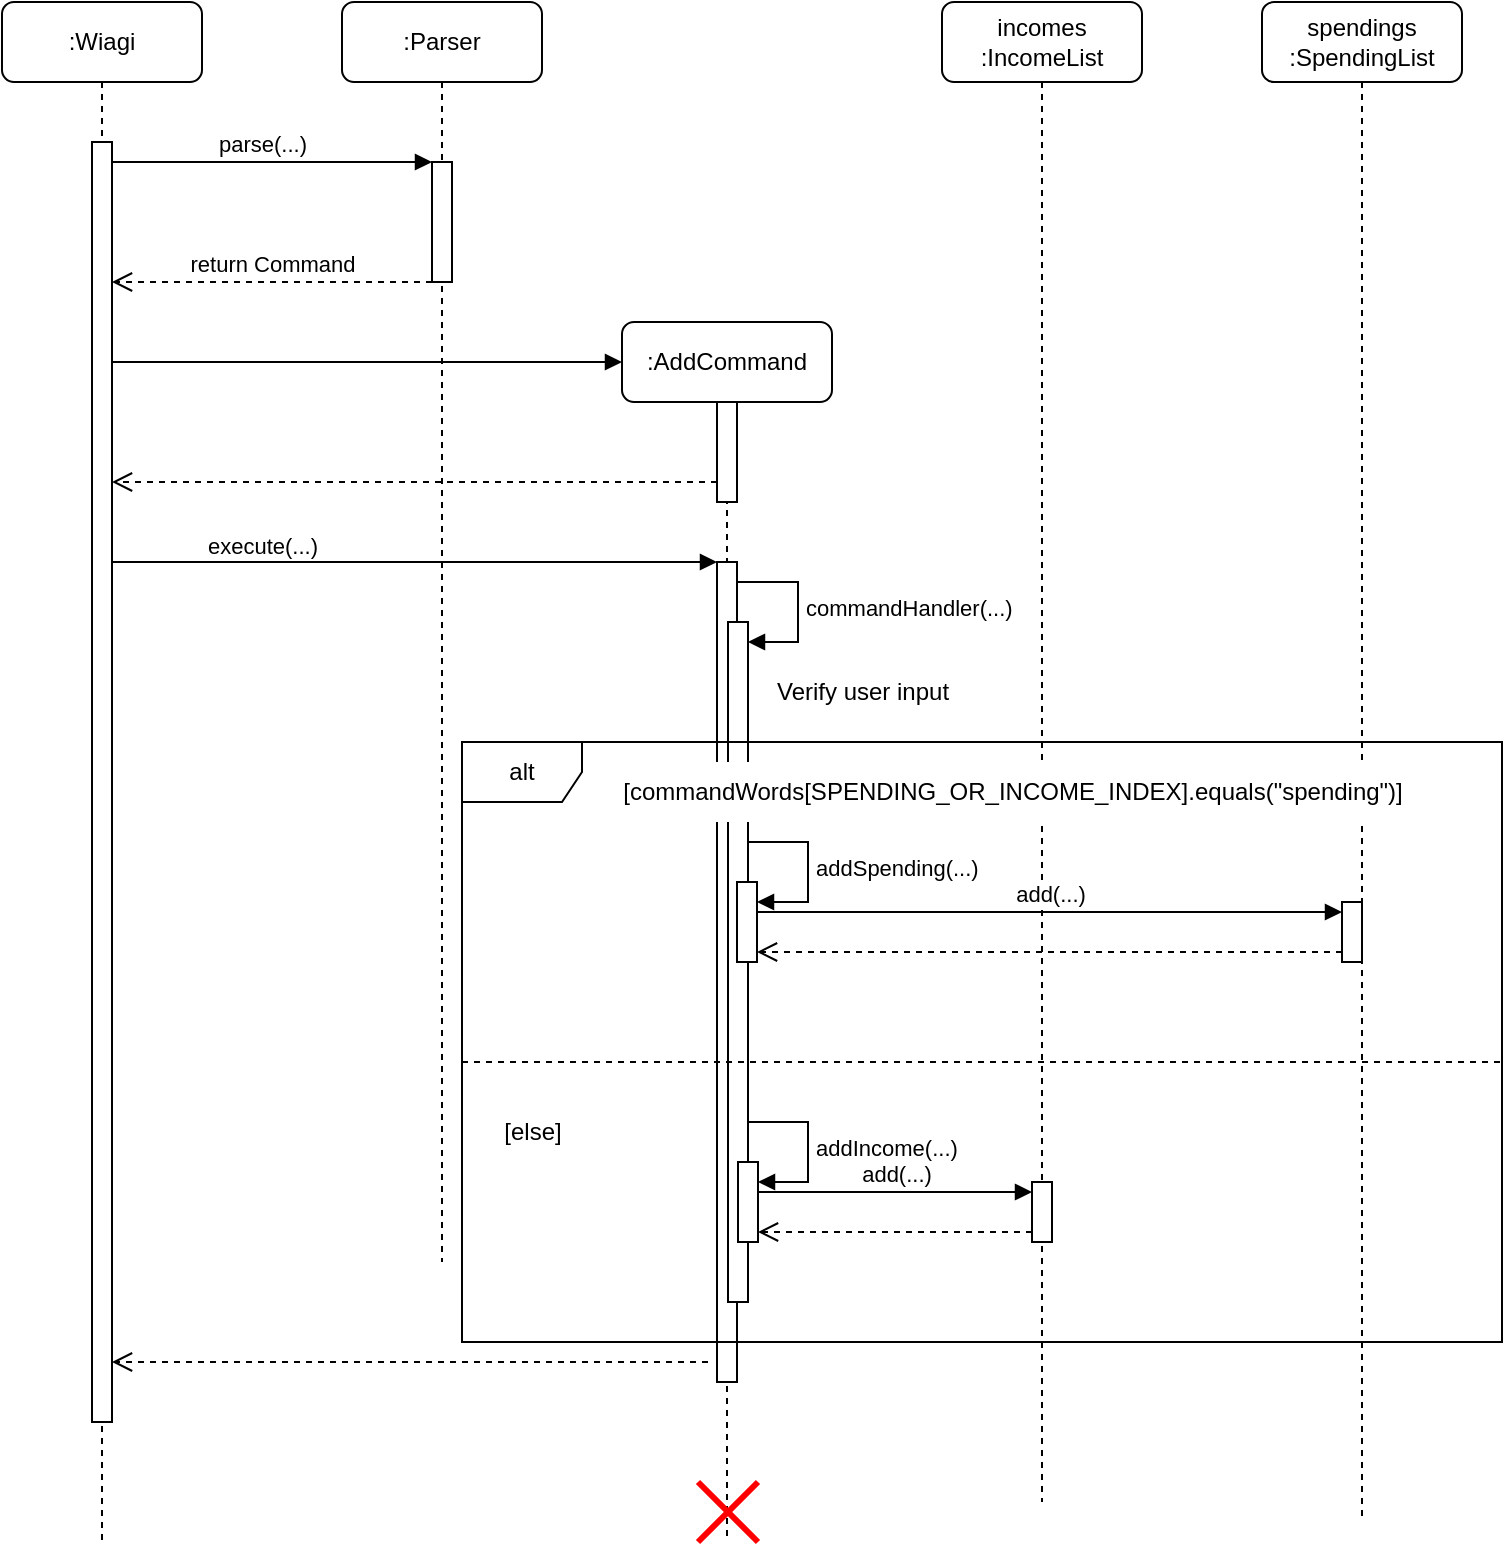 <mxfile version="24.8.3">
  <diagram name="Page-1" id="2YBvvXClWsGukQMizWep">
    <mxGraphModel dx="1168" dy="853" grid="1" gridSize="10" guides="1" tooltips="1" connect="1" arrows="1" fold="1" page="1" pageScale="1" pageWidth="850" pageHeight="1100" math="0" shadow="0">
      <root>
        <mxCell id="0" />
        <mxCell id="1" parent="0" />
        <mxCell id="aM9ryv3xv72pqoxQDRHE-1" value=":Wiagi" style="shape=umlLifeline;perimeter=lifelinePerimeter;whiteSpace=wrap;html=1;container=0;dropTarget=0;collapsible=0;recursiveResize=0;outlineConnect=0;portConstraint=eastwest;newEdgeStyle={&quot;edgeStyle&quot;:&quot;elbowEdgeStyle&quot;,&quot;elbow&quot;:&quot;vertical&quot;,&quot;curved&quot;:0,&quot;rounded&quot;:0};rounded=1;" parent="1" vertex="1">
          <mxGeometry x="40" y="40" width="100" height="770" as="geometry" />
        </mxCell>
        <mxCell id="aM9ryv3xv72pqoxQDRHE-2" value="" style="html=1;points=[];perimeter=orthogonalPerimeter;outlineConnect=0;targetShapes=umlLifeline;portConstraint=eastwest;newEdgeStyle={&quot;edgeStyle&quot;:&quot;elbowEdgeStyle&quot;,&quot;elbow&quot;:&quot;vertical&quot;,&quot;curved&quot;:0,&quot;rounded&quot;:0};" parent="aM9ryv3xv72pqoxQDRHE-1" vertex="1">
          <mxGeometry x="45" y="70" width="10" height="640" as="geometry" />
        </mxCell>
        <mxCell id="aM9ryv3xv72pqoxQDRHE-5" value=":AddCommand" style="shape=umlLifeline;rounded=1;whiteSpace=wrap;html=1;container=0;dropTarget=0;collapsible=0;recursiveResize=0;outlineConnect=0;portConstraint=eastwest;newEdgeStyle={&quot;curved&quot;:0,&quot;rounded&quot;:0};targetShapes=umlLifeline;participant=label;points=[[0,0,0,0,5],[0,1,0,0,-5],[1,0,0,0,5],[1,1,0,0,-5]];perimeter=rectanglePerimeter;" parent="1" vertex="1">
          <mxGeometry x="350" y="200" width="105" height="610" as="geometry" />
        </mxCell>
        <mxCell id="1ialCVmugB1Czv88WBpj-9" value="" style="html=1;points=[];perimeter=orthogonalPerimeter;outlineConnect=0;targetShapes=umlLifeline;portConstraint=eastwest;newEdgeStyle={&quot;edgeStyle&quot;:&quot;elbowEdgeStyle&quot;,&quot;elbow&quot;:&quot;vertical&quot;,&quot;curved&quot;:0,&quot;rounded&quot;:0};" vertex="1" parent="aM9ryv3xv72pqoxQDRHE-5">
          <mxGeometry x="47.5" y="40" width="10" height="50" as="geometry" />
        </mxCell>
        <mxCell id="aM9ryv3xv72pqoxQDRHE-6" value="" style="html=1;points=[];perimeter=orthogonalPerimeter;outlineConnect=0;targetShapes=umlLifeline;portConstraint=eastwest;newEdgeStyle={&quot;edgeStyle&quot;:&quot;elbowEdgeStyle&quot;,&quot;elbow&quot;:&quot;vertical&quot;,&quot;curved&quot;:0,&quot;rounded&quot;:0};" parent="aM9ryv3xv72pqoxQDRHE-5" vertex="1">
          <mxGeometry x="47.5" y="120" width="10" height="410" as="geometry" />
        </mxCell>
        <mxCell id="1ialCVmugB1Czv88WBpj-36" value="" style="html=1;points=[[0,0,0,0,5],[0,1,0,0,-5],[1,0,0,0,5],[1,1,0,0,-5]];perimeter=orthogonalPerimeter;outlineConnect=0;targetShapes=umlLifeline;portConstraint=eastwest;newEdgeStyle={&quot;curved&quot;:0,&quot;rounded&quot;:0};" vertex="1" parent="aM9ryv3xv72pqoxQDRHE-5">
          <mxGeometry x="53" y="150" width="10" height="340" as="geometry" />
        </mxCell>
        <mxCell id="1ialCVmugB1Czv88WBpj-37" value="commandHandler(...)" style="html=1;align=left;spacingLeft=2;endArrow=block;rounded=0;edgeStyle=orthogonalEdgeStyle;curved=0;rounded=0;" edge="1" target="1ialCVmugB1Czv88WBpj-36" parent="aM9ryv3xv72pqoxQDRHE-5">
          <mxGeometry relative="1" as="geometry">
            <mxPoint x="58" y="130" as="sourcePoint" />
            <Array as="points">
              <mxPoint x="88" y="160" />
            </Array>
          </mxGeometry>
        </mxCell>
        <mxCell id="1ialCVmugB1Czv88WBpj-59" value="" style="html=1;points=[[0,0,0,0,5],[0,1,0,0,-5],[1,0,0,0,5],[1,1,0,0,-5]];perimeter=orthogonalPerimeter;outlineConnect=0;targetShapes=umlLifeline;portConstraint=eastwest;newEdgeStyle={&quot;curved&quot;:0,&quot;rounded&quot;:0};" vertex="1" parent="aM9ryv3xv72pqoxQDRHE-5">
          <mxGeometry x="57.5" y="280" width="10" height="40" as="geometry" />
        </mxCell>
        <mxCell id="1ialCVmugB1Czv88WBpj-85" value="" style="shape=umlDestroy;whiteSpace=wrap;html=1;strokeWidth=3;targetShapes=umlLifeline;strokeColor=#FF0000;" vertex="1" parent="aM9ryv3xv72pqoxQDRHE-5">
          <mxGeometry x="38" y="580" width="30" height="30" as="geometry" />
        </mxCell>
        <mxCell id="aM9ryv3xv72pqoxQDRHE-7" value="parse(...)" style="html=1;verticalAlign=bottom;endArrow=block;edgeStyle=elbowEdgeStyle;elbow=vertical;curved=0;rounded=0;" parent="1" target="1ialCVmugB1Czv88WBpj-15" edge="1">
          <mxGeometry x="0.346" relative="1" as="geometry">
            <mxPoint x="195" y="120" as="sourcePoint" />
            <Array as="points">
              <mxPoint x="95" y="120" />
            </Array>
            <mxPoint x="425" y="120" as="targetPoint" />
            <mxPoint as="offset" />
          </mxGeometry>
        </mxCell>
        <mxCell id="aM9ryv3xv72pqoxQDRHE-8" value="return Command" style="html=1;verticalAlign=bottom;endArrow=open;dashed=1;endSize=8;edgeStyle=elbowEdgeStyle;elbow=vertical;curved=0;rounded=0;" parent="1" source="1ialCVmugB1Czv88WBpj-15" target="aM9ryv3xv72pqoxQDRHE-2" edge="1">
          <mxGeometry relative="1" as="geometry">
            <mxPoint x="100" y="180" as="targetPoint" />
            <Array as="points">
              <mxPoint x="195" y="180" />
            </Array>
            <mxPoint x="425" y="180" as="sourcePoint" />
          </mxGeometry>
        </mxCell>
        <mxCell id="1ialCVmugB1Czv88WBpj-14" value=":Parser" style="shape=umlLifeline;rounded=1;perimeter=lifelinePerimeter;whiteSpace=wrap;html=1;container=0;dropTarget=0;collapsible=0;recursiveResize=0;outlineConnect=0;portConstraint=eastwest;newEdgeStyle={&quot;edgeStyle&quot;:&quot;elbowEdgeStyle&quot;,&quot;elbow&quot;:&quot;vertical&quot;,&quot;curved&quot;:0,&quot;rounded&quot;:0};" vertex="1" parent="1">
          <mxGeometry x="210" y="40" width="100" height="630" as="geometry" />
        </mxCell>
        <mxCell id="1ialCVmugB1Czv88WBpj-15" value="" style="html=1;points=[];perimeter=orthogonalPerimeter;outlineConnect=0;targetShapes=umlLifeline;portConstraint=eastwest;newEdgeStyle={&quot;edgeStyle&quot;:&quot;elbowEdgeStyle&quot;,&quot;elbow&quot;:&quot;vertical&quot;,&quot;curved&quot;:0,&quot;rounded&quot;:0};" vertex="1" parent="1ialCVmugB1Czv88WBpj-14">
          <mxGeometry x="45" y="80" width="10" height="60" as="geometry" />
        </mxCell>
        <mxCell id="1ialCVmugB1Czv88WBpj-17" value="" style="html=1;verticalAlign=bottom;endArrow=block;edgeStyle=elbowEdgeStyle;elbow=vertical;curved=0;rounded=0;" edge="1" parent="1" target="aM9ryv3xv72pqoxQDRHE-5">
          <mxGeometry x="0.346" relative="1" as="geometry">
            <mxPoint x="195" y="220" as="sourcePoint" />
            <Array as="points">
              <mxPoint x="95" y="220" />
            </Array>
            <mxPoint x="375" y="220" as="targetPoint" />
            <mxPoint as="offset" />
          </mxGeometry>
        </mxCell>
        <mxCell id="1ialCVmugB1Czv88WBpj-18" value="" style="html=1;verticalAlign=bottom;endArrow=open;dashed=1;endSize=8;edgeStyle=elbowEdgeStyle;elbow=vertical;curved=0;rounded=0;" edge="1" parent="1" source="1ialCVmugB1Czv88WBpj-9" target="aM9ryv3xv72pqoxQDRHE-2">
          <mxGeometry x="0.003" relative="1" as="geometry">
            <mxPoint x="100" y="280" as="targetPoint" />
            <Array as="points">
              <mxPoint x="200" y="280" />
            </Array>
            <mxPoint x="400" y="280" as="sourcePoint" />
            <mxPoint as="offset" />
          </mxGeometry>
        </mxCell>
        <mxCell id="1ialCVmugB1Czv88WBpj-38" value="alt" style="shape=umlFrame;whiteSpace=wrap;html=1;pointerEvents=0;" vertex="1" parent="1">
          <mxGeometry x="270" y="410" width="520" height="300" as="geometry" />
        </mxCell>
        <mxCell id="1ialCVmugB1Czv88WBpj-40" value="" style="html=1;verticalAlign=bottom;endArrow=block;edgeStyle=elbowEdgeStyle;elbow=vertical;curved=0;rounded=0;" edge="1" parent="1" target="aM9ryv3xv72pqoxQDRHE-6">
          <mxGeometry x="0.346" relative="1" as="geometry">
            <mxPoint x="195" y="320" as="sourcePoint" />
            <Array as="points">
              <mxPoint x="95" y="320" />
            </Array>
            <mxPoint x="350" y="320" as="targetPoint" />
            <mxPoint as="offset" />
          </mxGeometry>
        </mxCell>
        <mxCell id="1ialCVmugB1Czv88WBpj-41" value="execute(...)" style="edgeLabel;html=1;align=center;verticalAlign=middle;resizable=0;points=[];" vertex="1" connectable="0" parent="1ialCVmugB1Czv88WBpj-40">
          <mxGeometry x="-0.036" y="8" relative="1" as="geometry">
            <mxPoint x="-19" as="offset" />
          </mxGeometry>
        </mxCell>
        <mxCell id="1ialCVmugB1Czv88WBpj-42" value="Verify user input" style="text;html=1;align=center;verticalAlign=middle;resizable=0;points=[];autosize=1;strokeColor=none;fillColor=none;" vertex="1" parent="1">
          <mxGeometry x="415" y="370" width="110" height="30" as="geometry" />
        </mxCell>
        <mxCell id="1ialCVmugB1Czv88WBpj-48" value="[else]" style="text;html=1;align=center;verticalAlign=middle;resizable=0;points=[];autosize=1;strokeColor=none;fillColor=default;" vertex="1" parent="1">
          <mxGeometry x="280" y="590" width="50" height="30" as="geometry" />
        </mxCell>
        <mxCell id="1ialCVmugB1Czv88WBpj-51" value="incomes :IncomeList" style="shape=umlLifeline;rounded=1;perimeter=lifelinePerimeter;whiteSpace=wrap;html=1;container=0;dropTarget=0;collapsible=0;recursiveResize=0;outlineConnect=0;portConstraint=eastwest;newEdgeStyle={&quot;edgeStyle&quot;:&quot;elbowEdgeStyle&quot;,&quot;elbow&quot;:&quot;vertical&quot;,&quot;curved&quot;:0,&quot;rounded&quot;:0};" vertex="1" parent="1">
          <mxGeometry x="510" y="40" width="100" height="750" as="geometry" />
        </mxCell>
        <mxCell id="1ialCVmugB1Czv88WBpj-81" value="" style="html=1;points=[[0,0,0,0,5],[0,1,0,0,-5],[1,0,0,0,5],[1,1,0,0,-5]];perimeter=orthogonalPerimeter;outlineConnect=0;targetShapes=umlLifeline;portConstraint=eastwest;newEdgeStyle={&quot;curved&quot;:0,&quot;rounded&quot;:0};" vertex="1" parent="1ialCVmugB1Czv88WBpj-51">
          <mxGeometry x="45" y="590" width="10" height="30" as="geometry" />
        </mxCell>
        <mxCell id="1ialCVmugB1Czv88WBpj-53" value="spendings :SpendingList" style="shape=umlLifeline;rounded=1;perimeter=lifelinePerimeter;whiteSpace=wrap;html=1;container=0;dropTarget=0;collapsible=0;recursiveResize=0;outlineConnect=0;portConstraint=eastwest;newEdgeStyle={&quot;edgeStyle&quot;:&quot;elbowEdgeStyle&quot;,&quot;elbow&quot;:&quot;vertical&quot;,&quot;curved&quot;:0,&quot;rounded&quot;:0};" vertex="1" parent="1">
          <mxGeometry x="670" y="40" width="100" height="760" as="geometry" />
        </mxCell>
        <mxCell id="1ialCVmugB1Czv88WBpj-73" value="" style="html=1;points=[[0,0,0,0,5],[0,1,0,0,-5],[1,0,0,0,5],[1,1,0,0,-5]];perimeter=orthogonalPerimeter;outlineConnect=0;targetShapes=umlLifeline;portConstraint=eastwest;newEdgeStyle={&quot;curved&quot;:0,&quot;rounded&quot;:0};" vertex="1" parent="1ialCVmugB1Czv88WBpj-53">
          <mxGeometry x="40" y="450" width="10" height="30" as="geometry" />
        </mxCell>
        <mxCell id="1ialCVmugB1Czv88WBpj-43" value="[commandWords[SPENDING_OR_INCOME_INDEX].equals(&quot;spending&quot;)]" style="text;html=1;align=center;verticalAlign=middle;resizable=0;points=[];autosize=1;strokeColor=none;fillColor=default;shadow=0;" vertex="1" parent="1">
          <mxGeometry x="340" y="420" width="410" height="30" as="geometry" />
        </mxCell>
        <mxCell id="1ialCVmugB1Czv88WBpj-60" value="addSpending(...)" style="html=1;align=left;spacingLeft=2;endArrow=block;rounded=0;edgeStyle=orthogonalEdgeStyle;curved=0;rounded=0;" edge="1" target="1ialCVmugB1Czv88WBpj-59" parent="1">
          <mxGeometry relative="1" as="geometry">
            <mxPoint x="413" y="460" as="sourcePoint" />
            <Array as="points">
              <mxPoint x="443" y="490" />
            </Array>
          </mxGeometry>
        </mxCell>
        <mxCell id="1ialCVmugB1Czv88WBpj-66" value="" style="html=1;points=[[0,0,0,0,5],[0,1,0,0,-5],[1,0,0,0,5],[1,1,0,0,-5]];perimeter=orthogonalPerimeter;outlineConnect=0;targetShapes=umlLifeline;portConstraint=eastwest;newEdgeStyle={&quot;curved&quot;:0,&quot;rounded&quot;:0};" vertex="1" parent="1">
          <mxGeometry x="408" y="620" width="10" height="40" as="geometry" />
        </mxCell>
        <mxCell id="1ialCVmugB1Czv88WBpj-67" value="addIncome(...)" style="html=1;align=left;spacingLeft=2;endArrow=block;rounded=0;edgeStyle=orthogonalEdgeStyle;curved=0;rounded=0;" edge="1" target="1ialCVmugB1Czv88WBpj-66" parent="1">
          <mxGeometry x="0.012" relative="1" as="geometry">
            <mxPoint x="413" y="600" as="sourcePoint" />
            <Array as="points">
              <mxPoint x="443" y="630" />
            </Array>
            <mxPoint as="offset" />
          </mxGeometry>
        </mxCell>
        <mxCell id="1ialCVmugB1Czv88WBpj-75" value="" style="html=1;verticalAlign=bottom;endArrow=open;dashed=1;endSize=8;curved=0;rounded=0;exitX=0;exitY=1;exitDx=0;exitDy=-5;entryX=1;entryY=1;entryDx=0;entryDy=-5;entryPerimeter=0;" edge="1" source="1ialCVmugB1Czv88WBpj-73" parent="1" target="1ialCVmugB1Czv88WBpj-59">
          <mxGeometry relative="1" as="geometry">
            <mxPoint x="640" y="565" as="targetPoint" />
          </mxGeometry>
        </mxCell>
        <mxCell id="1ialCVmugB1Czv88WBpj-74" value="add(...)" style="html=1;verticalAlign=bottom;endArrow=block;curved=0;rounded=0;entryX=0;entryY=0;entryDx=0;entryDy=5;" edge="1" target="1ialCVmugB1Czv88WBpj-73" parent="1" source="1ialCVmugB1Czv88WBpj-59">
          <mxGeometry relative="1" as="geometry">
            <mxPoint x="640" y="495" as="sourcePoint" />
          </mxGeometry>
        </mxCell>
        <mxCell id="1ialCVmugB1Czv88WBpj-82" value="add(...)" style="html=1;verticalAlign=bottom;endArrow=block;curved=0;rounded=0;entryX=0;entryY=0;entryDx=0;entryDy=5;" edge="1" target="1ialCVmugB1Czv88WBpj-81" parent="1" source="1ialCVmugB1Czv88WBpj-66">
          <mxGeometry relative="1" as="geometry">
            <mxPoint x="485" y="635" as="sourcePoint" />
          </mxGeometry>
        </mxCell>
        <mxCell id="1ialCVmugB1Czv88WBpj-83" value="" style="html=1;verticalAlign=bottom;endArrow=open;dashed=1;endSize=8;curved=0;rounded=0;exitX=0;exitY=1;exitDx=0;exitDy=-5;entryX=1;entryY=1;entryDx=0;entryDy=-5;entryPerimeter=0;" edge="1" source="1ialCVmugB1Czv88WBpj-81" parent="1" target="1ialCVmugB1Czv88WBpj-66">
          <mxGeometry relative="1" as="geometry">
            <mxPoint x="485" y="705" as="targetPoint" />
          </mxGeometry>
        </mxCell>
        <mxCell id="1ialCVmugB1Czv88WBpj-84" value="" style="endArrow=none;dashed=1;html=1;rounded=0;" edge="1" parent="1">
          <mxGeometry width="50" height="50" relative="1" as="geometry">
            <mxPoint x="270" y="570" as="sourcePoint" />
            <mxPoint x="790" y="570" as="targetPoint" />
          </mxGeometry>
        </mxCell>
        <mxCell id="1ialCVmugB1Czv88WBpj-86" value="" style="html=1;verticalAlign=bottom;endArrow=open;dashed=1;endSize=8;edgeStyle=elbowEdgeStyle;elbow=vertical;curved=0;rounded=0;" edge="1" parent="1" target="aM9ryv3xv72pqoxQDRHE-2">
          <mxGeometry x="0.003" relative="1" as="geometry">
            <mxPoint x="120" y="720" as="targetPoint" />
            <Array as="points">
              <mxPoint x="195" y="720" />
            </Array>
            <mxPoint x="393" y="720" as="sourcePoint" />
            <mxPoint as="offset" />
          </mxGeometry>
        </mxCell>
      </root>
    </mxGraphModel>
  </diagram>
</mxfile>
